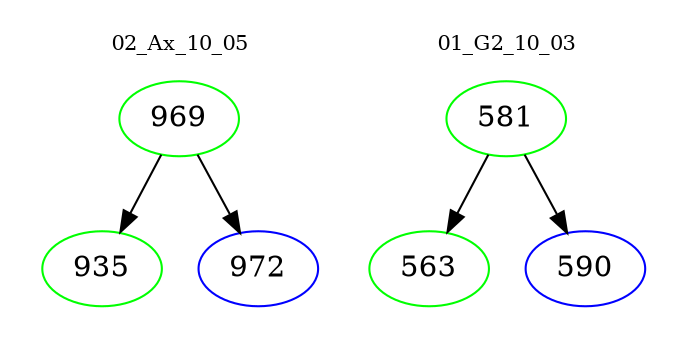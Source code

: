 digraph{
subgraph cluster_0 {
color = white
label = "02_Ax_10_05";
fontsize=10;
T0_969 [label="969", color="green"]
T0_969 -> T0_935 [color="black"]
T0_935 [label="935", color="green"]
T0_969 -> T0_972 [color="black"]
T0_972 [label="972", color="blue"]
}
subgraph cluster_1 {
color = white
label = "01_G2_10_03";
fontsize=10;
T1_581 [label="581", color="green"]
T1_581 -> T1_563 [color="black"]
T1_563 [label="563", color="green"]
T1_581 -> T1_590 [color="black"]
T1_590 [label="590", color="blue"]
}
}
